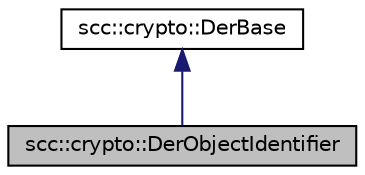 digraph "scc::crypto::DerObjectIdentifier"
{
 // LATEX_PDF_SIZE
  edge [fontname="Helvetica",fontsize="10",labelfontname="Helvetica",labelfontsize="10"];
  node [fontname="Helvetica",fontsize="10",shape=record];
  Node1 [label="scc::crypto::DerObjectIdentifier",height=0.2,width=0.4,color="black", fillcolor="grey75", style="filled", fontcolor="black",tooltip="Object identifier class."];
  Node2 -> Node1 [dir="back",color="midnightblue",fontsize="10",style="solid",fontname="Helvetica"];
  Node2 [label="scc::crypto::DerBase",height=0.2,width=0.4,color="black", fillcolor="white", style="filled",URL="$d4/d4f/classscc_1_1crypto_1_1DerBase.html",tooltip="ASN.1 base."];
}
